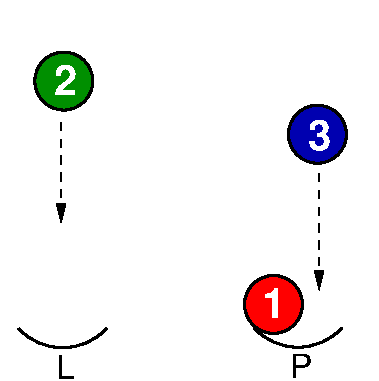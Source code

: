 #FIG 3.2
Landscape
Center
Metric
Letter  
100.00
Single
-2
1200 2
6 116 2325 776 2700
5 1 0 2 0 7 50 0 -1 0.000 0 1 0 0 446.000 2047.500 131 2340 491 2475 761 2340
4 0 0 50 0 4 16 0.0000 0 180 135 401 2700 L\001
-6
6 1798 2321 2458 2696
5 1 0 2 0 7 50 0 -1 0.000 0 0 0 0 2128.000 2044.000 2443 2336 2083 2471 1813 2336
4 0 0 50 0 4 16 0.0000 0 180 165 2074 2696 P\001
-6
6 1731 1946 2175 2390
1 3 0 2 0 4 50 0 20 0.000 1 0.0000 1953 2168 207 207 1953 2168 2160 2168
4 0 7 50 0 18 20 0.0000 4 195 150 1870 2264 1\001
-6
6 2045 730 2489 1174
1 3 0 2 0 9 50 0 20 0.000 1 0.0000 2267 952 207 207 2267 952 2474 952
4 0 7 50 0 18 20 0.0000 4 195 150 2196 1063 3\001
-6
6 233 350 677 794
1 3 0 2 0 12 50 0 20 0.000 1 0.0000 455 572 207 207 455 572 662 572
4 0 7 50 0 18 20 0.0000 4 195 150 384 672 2\001
-6
2 2 0 0 7 7 51 0 20 0.000 0 0 -1 0 0 5
	 0 0 2700 0 2700 2700 0 2700 0 0
3 0 1 1 0 7 50 0 -1 4.000 0 1 0 2
	1 1 1.00 60.00 120.00
	 2279 1232 2279 2065
	 0.000 0.000
3 0 1 1 0 7 50 0 -1 4.000 0 1 0 2
	1 1 1.00 60.00 120.00
	 436 866 436 1584
	 0.000 0.000
